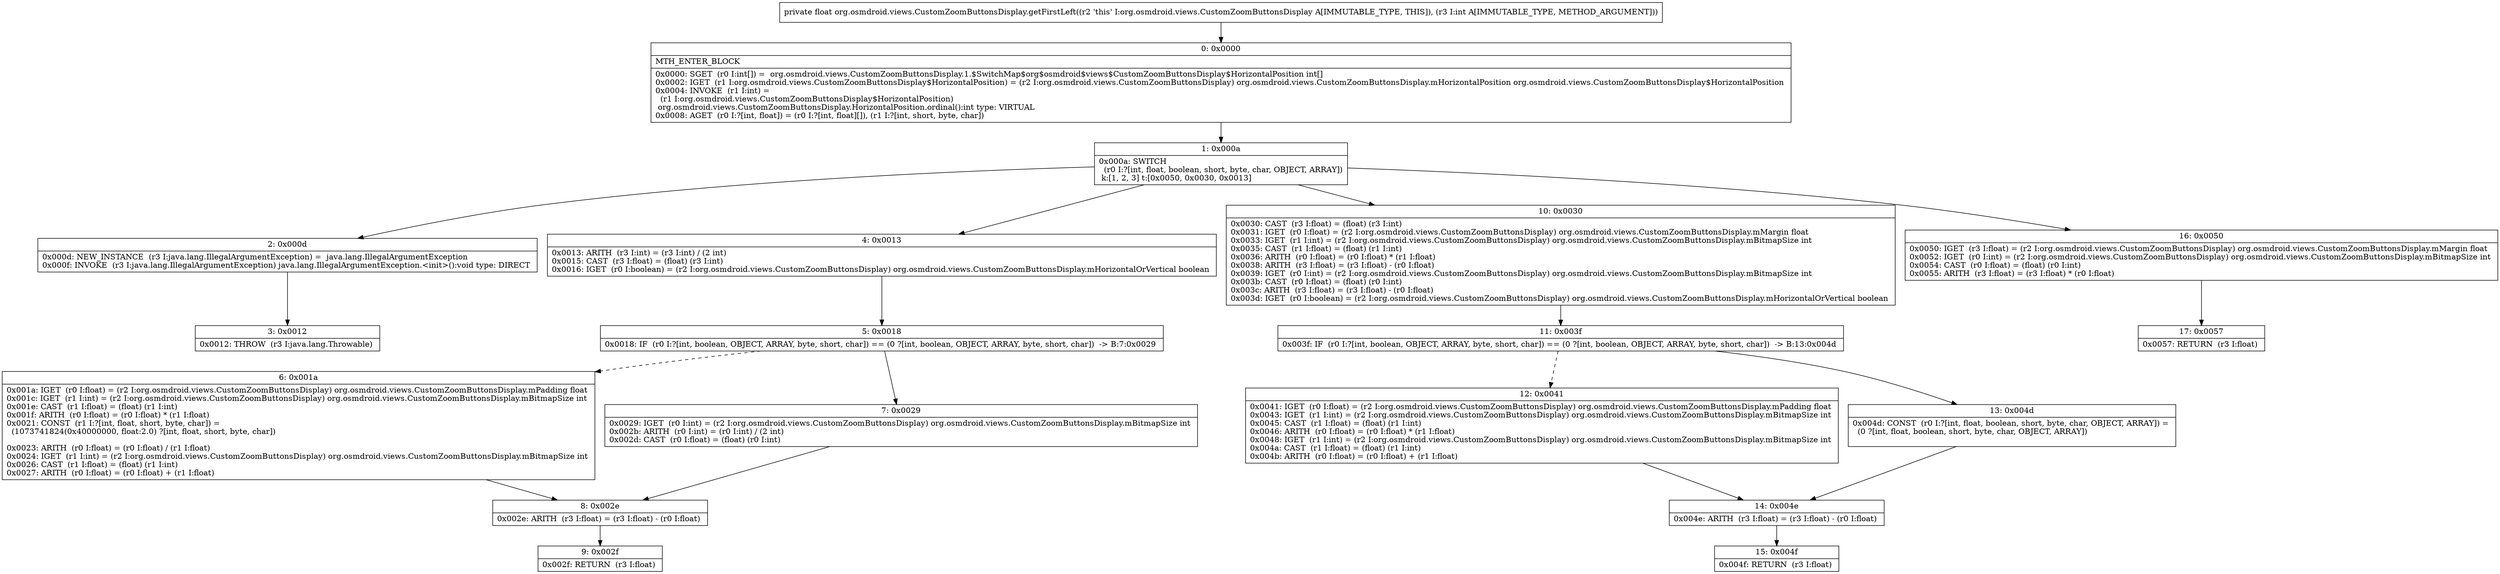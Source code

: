digraph "CFG fororg.osmdroid.views.CustomZoomButtonsDisplay.getFirstLeft(I)F" {
Node_0 [shape=record,label="{0\:\ 0x0000|MTH_ENTER_BLOCK\l|0x0000: SGET  (r0 I:int[]) =  org.osmdroid.views.CustomZoomButtonsDisplay.1.$SwitchMap$org$osmdroid$views$CustomZoomButtonsDisplay$HorizontalPosition int[] \l0x0002: IGET  (r1 I:org.osmdroid.views.CustomZoomButtonsDisplay$HorizontalPosition) = (r2 I:org.osmdroid.views.CustomZoomButtonsDisplay) org.osmdroid.views.CustomZoomButtonsDisplay.mHorizontalPosition org.osmdroid.views.CustomZoomButtonsDisplay$HorizontalPosition \l0x0004: INVOKE  (r1 I:int) = \l  (r1 I:org.osmdroid.views.CustomZoomButtonsDisplay$HorizontalPosition)\l org.osmdroid.views.CustomZoomButtonsDisplay.HorizontalPosition.ordinal():int type: VIRTUAL \l0x0008: AGET  (r0 I:?[int, float]) = (r0 I:?[int, float][]), (r1 I:?[int, short, byte, char]) \l}"];
Node_1 [shape=record,label="{1\:\ 0x000a|0x000a: SWITCH  \l  (r0 I:?[int, float, boolean, short, byte, char, OBJECT, ARRAY])\l k:[1, 2, 3] t:[0x0050, 0x0030, 0x0013] \l}"];
Node_2 [shape=record,label="{2\:\ 0x000d|0x000d: NEW_INSTANCE  (r3 I:java.lang.IllegalArgumentException) =  java.lang.IllegalArgumentException \l0x000f: INVOKE  (r3 I:java.lang.IllegalArgumentException) java.lang.IllegalArgumentException.\<init\>():void type: DIRECT \l}"];
Node_3 [shape=record,label="{3\:\ 0x0012|0x0012: THROW  (r3 I:java.lang.Throwable) \l}"];
Node_4 [shape=record,label="{4\:\ 0x0013|0x0013: ARITH  (r3 I:int) = (r3 I:int) \/ (2 int) \l0x0015: CAST  (r3 I:float) = (float) (r3 I:int) \l0x0016: IGET  (r0 I:boolean) = (r2 I:org.osmdroid.views.CustomZoomButtonsDisplay) org.osmdroid.views.CustomZoomButtonsDisplay.mHorizontalOrVertical boolean \l}"];
Node_5 [shape=record,label="{5\:\ 0x0018|0x0018: IF  (r0 I:?[int, boolean, OBJECT, ARRAY, byte, short, char]) == (0 ?[int, boolean, OBJECT, ARRAY, byte, short, char])  \-\> B:7:0x0029 \l}"];
Node_6 [shape=record,label="{6\:\ 0x001a|0x001a: IGET  (r0 I:float) = (r2 I:org.osmdroid.views.CustomZoomButtonsDisplay) org.osmdroid.views.CustomZoomButtonsDisplay.mPadding float \l0x001c: IGET  (r1 I:int) = (r2 I:org.osmdroid.views.CustomZoomButtonsDisplay) org.osmdroid.views.CustomZoomButtonsDisplay.mBitmapSize int \l0x001e: CAST  (r1 I:float) = (float) (r1 I:int) \l0x001f: ARITH  (r0 I:float) = (r0 I:float) * (r1 I:float) \l0x0021: CONST  (r1 I:?[int, float, short, byte, char]) = \l  (1073741824(0x40000000, float:2.0) ?[int, float, short, byte, char])\l \l0x0023: ARITH  (r0 I:float) = (r0 I:float) \/ (r1 I:float) \l0x0024: IGET  (r1 I:int) = (r2 I:org.osmdroid.views.CustomZoomButtonsDisplay) org.osmdroid.views.CustomZoomButtonsDisplay.mBitmapSize int \l0x0026: CAST  (r1 I:float) = (float) (r1 I:int) \l0x0027: ARITH  (r0 I:float) = (r0 I:float) + (r1 I:float) \l}"];
Node_7 [shape=record,label="{7\:\ 0x0029|0x0029: IGET  (r0 I:int) = (r2 I:org.osmdroid.views.CustomZoomButtonsDisplay) org.osmdroid.views.CustomZoomButtonsDisplay.mBitmapSize int \l0x002b: ARITH  (r0 I:int) = (r0 I:int) \/ (2 int) \l0x002d: CAST  (r0 I:float) = (float) (r0 I:int) \l}"];
Node_8 [shape=record,label="{8\:\ 0x002e|0x002e: ARITH  (r3 I:float) = (r3 I:float) \- (r0 I:float) \l}"];
Node_9 [shape=record,label="{9\:\ 0x002f|0x002f: RETURN  (r3 I:float) \l}"];
Node_10 [shape=record,label="{10\:\ 0x0030|0x0030: CAST  (r3 I:float) = (float) (r3 I:int) \l0x0031: IGET  (r0 I:float) = (r2 I:org.osmdroid.views.CustomZoomButtonsDisplay) org.osmdroid.views.CustomZoomButtonsDisplay.mMargin float \l0x0033: IGET  (r1 I:int) = (r2 I:org.osmdroid.views.CustomZoomButtonsDisplay) org.osmdroid.views.CustomZoomButtonsDisplay.mBitmapSize int \l0x0035: CAST  (r1 I:float) = (float) (r1 I:int) \l0x0036: ARITH  (r0 I:float) = (r0 I:float) * (r1 I:float) \l0x0038: ARITH  (r3 I:float) = (r3 I:float) \- (r0 I:float) \l0x0039: IGET  (r0 I:int) = (r2 I:org.osmdroid.views.CustomZoomButtonsDisplay) org.osmdroid.views.CustomZoomButtonsDisplay.mBitmapSize int \l0x003b: CAST  (r0 I:float) = (float) (r0 I:int) \l0x003c: ARITH  (r3 I:float) = (r3 I:float) \- (r0 I:float) \l0x003d: IGET  (r0 I:boolean) = (r2 I:org.osmdroid.views.CustomZoomButtonsDisplay) org.osmdroid.views.CustomZoomButtonsDisplay.mHorizontalOrVertical boolean \l}"];
Node_11 [shape=record,label="{11\:\ 0x003f|0x003f: IF  (r0 I:?[int, boolean, OBJECT, ARRAY, byte, short, char]) == (0 ?[int, boolean, OBJECT, ARRAY, byte, short, char])  \-\> B:13:0x004d \l}"];
Node_12 [shape=record,label="{12\:\ 0x0041|0x0041: IGET  (r0 I:float) = (r2 I:org.osmdroid.views.CustomZoomButtonsDisplay) org.osmdroid.views.CustomZoomButtonsDisplay.mPadding float \l0x0043: IGET  (r1 I:int) = (r2 I:org.osmdroid.views.CustomZoomButtonsDisplay) org.osmdroid.views.CustomZoomButtonsDisplay.mBitmapSize int \l0x0045: CAST  (r1 I:float) = (float) (r1 I:int) \l0x0046: ARITH  (r0 I:float) = (r0 I:float) * (r1 I:float) \l0x0048: IGET  (r1 I:int) = (r2 I:org.osmdroid.views.CustomZoomButtonsDisplay) org.osmdroid.views.CustomZoomButtonsDisplay.mBitmapSize int \l0x004a: CAST  (r1 I:float) = (float) (r1 I:int) \l0x004b: ARITH  (r0 I:float) = (r0 I:float) + (r1 I:float) \l}"];
Node_13 [shape=record,label="{13\:\ 0x004d|0x004d: CONST  (r0 I:?[int, float, boolean, short, byte, char, OBJECT, ARRAY]) = \l  (0 ?[int, float, boolean, short, byte, char, OBJECT, ARRAY])\l \l}"];
Node_14 [shape=record,label="{14\:\ 0x004e|0x004e: ARITH  (r3 I:float) = (r3 I:float) \- (r0 I:float) \l}"];
Node_15 [shape=record,label="{15\:\ 0x004f|0x004f: RETURN  (r3 I:float) \l}"];
Node_16 [shape=record,label="{16\:\ 0x0050|0x0050: IGET  (r3 I:float) = (r2 I:org.osmdroid.views.CustomZoomButtonsDisplay) org.osmdroid.views.CustomZoomButtonsDisplay.mMargin float \l0x0052: IGET  (r0 I:int) = (r2 I:org.osmdroid.views.CustomZoomButtonsDisplay) org.osmdroid.views.CustomZoomButtonsDisplay.mBitmapSize int \l0x0054: CAST  (r0 I:float) = (float) (r0 I:int) \l0x0055: ARITH  (r3 I:float) = (r3 I:float) * (r0 I:float) \l}"];
Node_17 [shape=record,label="{17\:\ 0x0057|0x0057: RETURN  (r3 I:float) \l}"];
MethodNode[shape=record,label="{private float org.osmdroid.views.CustomZoomButtonsDisplay.getFirstLeft((r2 'this' I:org.osmdroid.views.CustomZoomButtonsDisplay A[IMMUTABLE_TYPE, THIS]), (r3 I:int A[IMMUTABLE_TYPE, METHOD_ARGUMENT])) }"];
MethodNode -> Node_0;
Node_0 -> Node_1;
Node_1 -> Node_2;
Node_1 -> Node_4;
Node_1 -> Node_10;
Node_1 -> Node_16;
Node_2 -> Node_3;
Node_4 -> Node_5;
Node_5 -> Node_6[style=dashed];
Node_5 -> Node_7;
Node_6 -> Node_8;
Node_7 -> Node_8;
Node_8 -> Node_9;
Node_10 -> Node_11;
Node_11 -> Node_12[style=dashed];
Node_11 -> Node_13;
Node_12 -> Node_14;
Node_13 -> Node_14;
Node_14 -> Node_15;
Node_16 -> Node_17;
}

